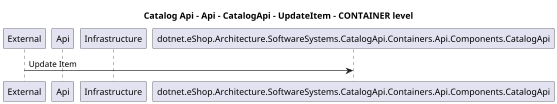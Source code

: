 @startuml
skinparam dpi 60

title Catalog Api - Api - CatalogApi - UpdateItem - CONTAINER level

participant "External" as C4InterFlow.Utils.ExternalSystem
participant "Api" as dotnet.eShop.Architecture.SoftwareSystems.CatalogApi.Containers.Api
participant "Infrastructure" as dotnet.eShop.Architecture.SoftwareSystems.CatalogApi.Containers.Infrastructure

C4InterFlow.Utils.ExternalSystem -> dotnet.eShop.Architecture.SoftwareSystems.CatalogApi.Containers.Api.Components.CatalogApi : Update Item


@enduml
